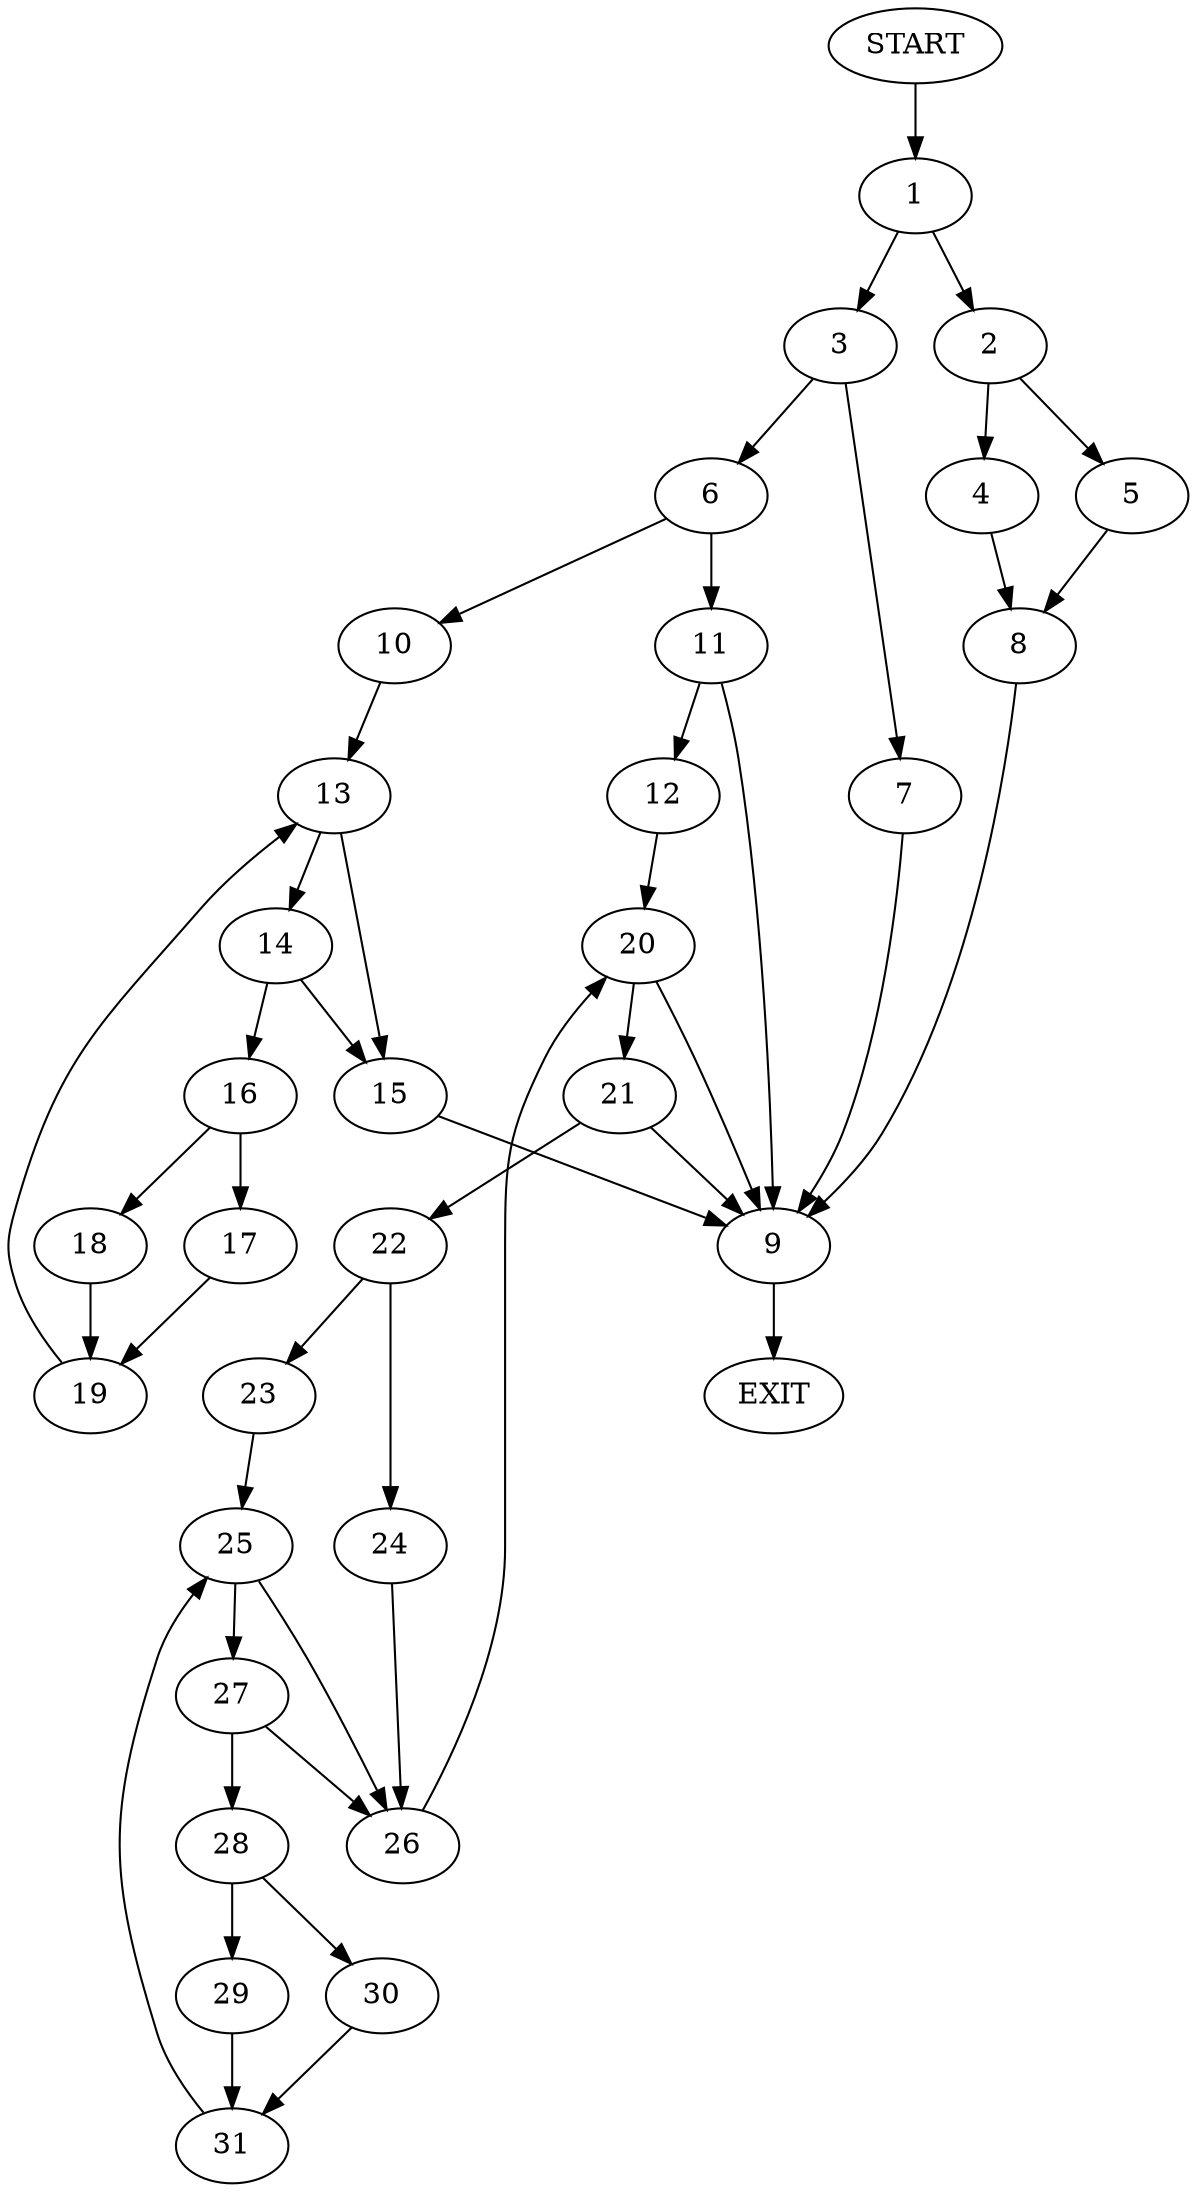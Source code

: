 digraph {
0 [label="START"]
32 [label="EXIT"]
0 -> 1
1 -> 2
1 -> 3
2 -> 4
2 -> 5
3 -> 6
3 -> 7
4 -> 8
5 -> 8
8 -> 9
9 -> 32
7 -> 9
6 -> 10
6 -> 11
11 -> 12
11 -> 9
10 -> 13
13 -> 14
13 -> 15
14 -> 15
14 -> 16
15 -> 9
16 -> 17
16 -> 18
17 -> 19
18 -> 19
19 -> 13
12 -> 20
20 -> 9
20 -> 21
21 -> 22
21 -> 9
22 -> 23
22 -> 24
23 -> 25
24 -> 26
26 -> 20
25 -> 27
25 -> 26
27 -> 26
27 -> 28
28 -> 29
28 -> 30
30 -> 31
29 -> 31
31 -> 25
}
